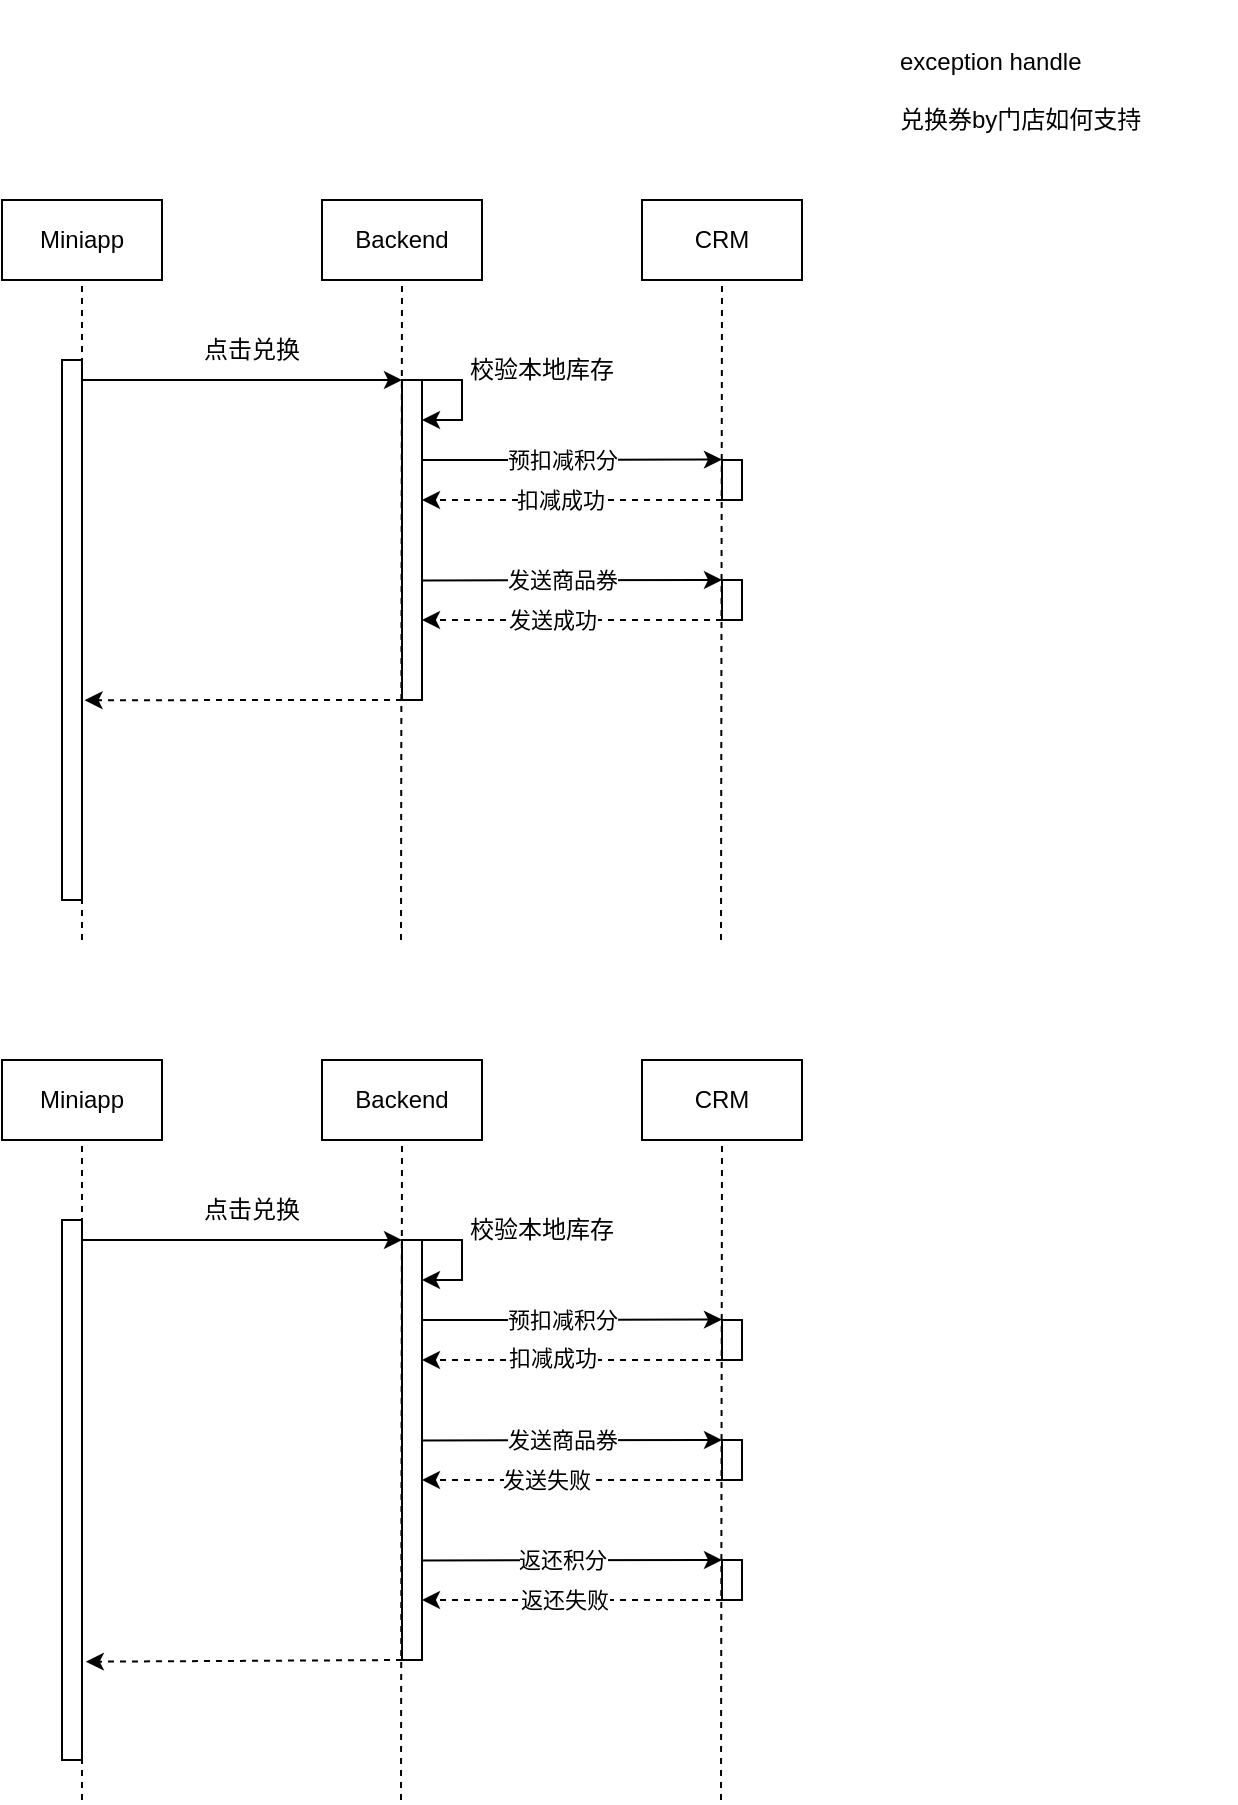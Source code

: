 <mxfile version="20.8.1" type="github">
  <diagram id="LzJClFTWM4UzWtRtTVA4" name="第 1 页">
    <mxGraphModel dx="1027" dy="695" grid="1" gridSize="10" guides="1" tooltips="1" connect="1" arrows="1" fold="1" page="1" pageScale="1" pageWidth="827" pageHeight="1169" math="0" shadow="0">
      <root>
        <mxCell id="0" />
        <mxCell id="1" parent="0" />
        <mxCell id="3CPao6bwDuhFlSuyAFx2-1" value="exception handle&lt;br&gt;&lt;br&gt;兑换券by门店如何支持" style="text;html=1;strokeColor=none;fillColor=none;align=left;verticalAlign=middle;whiteSpace=wrap;rounded=0;" vertex="1" parent="1">
          <mxGeometry x="657" y="40" width="170" height="90" as="geometry" />
        </mxCell>
        <mxCell id="3CPao6bwDuhFlSuyAFx2-2" value="Miniapp" style="rounded=0;whiteSpace=wrap;html=1;" vertex="1" parent="1">
          <mxGeometry x="210" y="140" width="80" height="40" as="geometry" />
        </mxCell>
        <mxCell id="3CPao6bwDuhFlSuyAFx2-3" value="Backend" style="rounded=0;whiteSpace=wrap;html=1;" vertex="1" parent="1">
          <mxGeometry x="370" y="140" width="80" height="40" as="geometry" />
        </mxCell>
        <mxCell id="3CPao6bwDuhFlSuyAFx2-4" value="CRM" style="rounded=0;whiteSpace=wrap;html=1;" vertex="1" parent="1">
          <mxGeometry x="530" y="140" width="80" height="40" as="geometry" />
        </mxCell>
        <mxCell id="3CPao6bwDuhFlSuyAFx2-5" value="" style="endArrow=none;dashed=1;html=1;rounded=0;entryX=0.5;entryY=1;entryDx=0;entryDy=0;" edge="1" target="3CPao6bwDuhFlSuyAFx2-2" parent="1">
          <mxGeometry width="50" height="50" relative="1" as="geometry">
            <mxPoint x="250" y="510" as="sourcePoint" />
            <mxPoint x="260" y="330" as="targetPoint" />
          </mxGeometry>
        </mxCell>
        <mxCell id="3CPao6bwDuhFlSuyAFx2-6" value="" style="endArrow=none;dashed=1;html=1;rounded=0;entryX=0.5;entryY=1;entryDx=0;entryDy=0;" edge="1" target="3CPao6bwDuhFlSuyAFx2-3" parent="1">
          <mxGeometry width="50" height="50" relative="1" as="geometry">
            <mxPoint x="409.5" y="510" as="sourcePoint" />
            <mxPoint x="409.5" y="260" as="targetPoint" />
          </mxGeometry>
        </mxCell>
        <mxCell id="3CPao6bwDuhFlSuyAFx2-7" value="" style="endArrow=none;dashed=1;html=1;rounded=0;entryX=0.5;entryY=1;entryDx=0;entryDy=0;" edge="1" target="3CPao6bwDuhFlSuyAFx2-4" parent="1">
          <mxGeometry width="50" height="50" relative="1" as="geometry">
            <mxPoint x="569.5" y="510" as="sourcePoint" />
            <mxPoint x="569.5" y="260" as="targetPoint" />
          </mxGeometry>
        </mxCell>
        <mxCell id="3CPao6bwDuhFlSuyAFx2-10" value="" style="rounded=0;whiteSpace=wrap;html=1;" vertex="1" parent="1">
          <mxGeometry x="240" y="220" width="10" height="270" as="geometry" />
        </mxCell>
        <mxCell id="3CPao6bwDuhFlSuyAFx2-11" value="点击兑换" style="text;html=1;strokeColor=none;fillColor=none;align=center;verticalAlign=middle;whiteSpace=wrap;rounded=0;" vertex="1" parent="1">
          <mxGeometry x="290" y="200" width="90" height="30" as="geometry" />
        </mxCell>
        <mxCell id="3CPao6bwDuhFlSuyAFx2-13" value="" style="rounded=0;whiteSpace=wrap;html=1;" vertex="1" parent="1">
          <mxGeometry x="570" y="330" width="10" height="20" as="geometry" />
        </mxCell>
        <mxCell id="3CPao6bwDuhFlSuyAFx2-17" value="校验本地库存" style="text;html=1;strokeColor=none;fillColor=none;align=center;verticalAlign=middle;whiteSpace=wrap;rounded=0;" vertex="1" parent="1">
          <mxGeometry x="440" y="210" width="80" height="30" as="geometry" />
        </mxCell>
        <mxCell id="3CPao6bwDuhFlSuyAFx2-21" value="" style="endArrow=classic;html=1;rounded=0;" edge="1" parent="1">
          <mxGeometry width="50" height="50" relative="1" as="geometry">
            <mxPoint x="250" y="230" as="sourcePoint" />
            <mxPoint x="410" y="230" as="targetPoint" />
          </mxGeometry>
        </mxCell>
        <mxCell id="3CPao6bwDuhFlSuyAFx2-22" value="" style="endArrow=classic;html=1;rounded=0;entryX=1.129;entryY=0.63;entryDx=0;entryDy=0;entryPerimeter=0;dashed=1;" edge="1" target="3CPao6bwDuhFlSuyAFx2-10" parent="1">
          <mxGeometry width="50" height="50" relative="1" as="geometry">
            <mxPoint x="410" y="390" as="sourcePoint" />
            <mxPoint x="259.36" y="399.68" as="targetPoint" />
          </mxGeometry>
        </mxCell>
        <mxCell id="3CPao6bwDuhFlSuyAFx2-24" value="" style="rounded=0;whiteSpace=wrap;html=1;" vertex="1" parent="1">
          <mxGeometry x="410" y="230" width="10" height="160" as="geometry" />
        </mxCell>
        <mxCell id="3CPao6bwDuhFlSuyAFx2-27" value="" style="endArrow=classic;html=1;rounded=0;" edge="1" parent="1">
          <mxGeometry width="50" height="50" relative="1" as="geometry">
            <mxPoint x="420" y="230" as="sourcePoint" />
            <mxPoint x="420" y="250" as="targetPoint" />
            <Array as="points">
              <mxPoint x="440" y="230" />
              <mxPoint x="440" y="250" />
            </Array>
          </mxGeometry>
        </mxCell>
        <mxCell id="3CPao6bwDuhFlSuyAFx2-28" value="" style="endArrow=classic;html=1;rounded=0;" edge="1" parent="1">
          <mxGeometry width="50" height="50" relative="1" as="geometry">
            <mxPoint x="420" y="270" as="sourcePoint" />
            <mxPoint x="570" y="269.8" as="targetPoint" />
          </mxGeometry>
        </mxCell>
        <mxCell id="3CPao6bwDuhFlSuyAFx2-32" value="预扣减积分" style="edgeLabel;html=1;align=center;verticalAlign=middle;resizable=0;points=[];" vertex="1" connectable="0" parent="3CPao6bwDuhFlSuyAFx2-28">
          <mxGeometry x="-0.316" relative="1" as="geometry">
            <mxPoint x="18" as="offset" />
          </mxGeometry>
        </mxCell>
        <mxCell id="3CPao6bwDuhFlSuyAFx2-29" value="" style="endArrow=classic;html=1;rounded=0;dashed=1;" edge="1" parent="1">
          <mxGeometry width="50" height="50" relative="1" as="geometry">
            <mxPoint x="570.0" y="290" as="sourcePoint" />
            <mxPoint x="420" y="290" as="targetPoint" />
          </mxGeometry>
        </mxCell>
        <mxCell id="3CPao6bwDuhFlSuyAFx2-63" value="扣减成功" style="edgeLabel;html=1;align=center;verticalAlign=middle;resizable=0;points=[];" vertex="1" connectable="0" parent="3CPao6bwDuhFlSuyAFx2-29">
          <mxGeometry x="0.088" relative="1" as="geometry">
            <mxPoint as="offset" />
          </mxGeometry>
        </mxCell>
        <mxCell id="3CPao6bwDuhFlSuyAFx2-31" value="" style="rounded=0;whiteSpace=wrap;html=1;" vertex="1" parent="1">
          <mxGeometry x="570" y="270" width="10" height="20" as="geometry" />
        </mxCell>
        <mxCell id="3CPao6bwDuhFlSuyAFx2-36" value="" style="endArrow=classic;html=1;rounded=0;" edge="1" parent="1">
          <mxGeometry width="50" height="50" relative="1" as="geometry">
            <mxPoint x="420" y="330.2" as="sourcePoint" />
            <mxPoint x="570" y="330.0" as="targetPoint" />
          </mxGeometry>
        </mxCell>
        <mxCell id="3CPao6bwDuhFlSuyAFx2-37" value="发送商品券" style="edgeLabel;html=1;align=center;verticalAlign=middle;resizable=0;points=[];" vertex="1" connectable="0" parent="3CPao6bwDuhFlSuyAFx2-36">
          <mxGeometry x="-0.316" relative="1" as="geometry">
            <mxPoint x="18" as="offset" />
          </mxGeometry>
        </mxCell>
        <mxCell id="3CPao6bwDuhFlSuyAFx2-38" value="" style="endArrow=classic;html=1;rounded=0;dashed=1;" edge="1" parent="1">
          <mxGeometry width="50" height="50" relative="1" as="geometry">
            <mxPoint x="570" y="350" as="sourcePoint" />
            <mxPoint x="420" y="350" as="targetPoint" />
          </mxGeometry>
        </mxCell>
        <mxCell id="3CPao6bwDuhFlSuyAFx2-64" value="发送成功" style="edgeLabel;html=1;align=center;verticalAlign=middle;resizable=0;points=[];" vertex="1" connectable="0" parent="3CPao6bwDuhFlSuyAFx2-38">
          <mxGeometry x="0.135" y="-4" relative="1" as="geometry">
            <mxPoint y="4" as="offset" />
          </mxGeometry>
        </mxCell>
        <mxCell id="3CPao6bwDuhFlSuyAFx2-41" value="Miniapp" style="rounded=0;whiteSpace=wrap;html=1;" vertex="1" parent="1">
          <mxGeometry x="210" y="570" width="80" height="40" as="geometry" />
        </mxCell>
        <mxCell id="3CPao6bwDuhFlSuyAFx2-42" value="Backend" style="rounded=0;whiteSpace=wrap;html=1;" vertex="1" parent="1">
          <mxGeometry x="370" y="570" width="80" height="40" as="geometry" />
        </mxCell>
        <mxCell id="3CPao6bwDuhFlSuyAFx2-43" value="CRM" style="rounded=0;whiteSpace=wrap;html=1;" vertex="1" parent="1">
          <mxGeometry x="530" y="570" width="80" height="40" as="geometry" />
        </mxCell>
        <mxCell id="3CPao6bwDuhFlSuyAFx2-44" value="" style="endArrow=none;dashed=1;html=1;rounded=0;entryX=0.5;entryY=1;entryDx=0;entryDy=0;" edge="1" parent="1" target="3CPao6bwDuhFlSuyAFx2-41">
          <mxGeometry width="50" height="50" relative="1" as="geometry">
            <mxPoint x="250" y="940" as="sourcePoint" />
            <mxPoint x="260" y="760" as="targetPoint" />
          </mxGeometry>
        </mxCell>
        <mxCell id="3CPao6bwDuhFlSuyAFx2-45" value="" style="endArrow=none;dashed=1;html=1;rounded=0;entryX=0.5;entryY=1;entryDx=0;entryDy=0;" edge="1" parent="1" target="3CPao6bwDuhFlSuyAFx2-42">
          <mxGeometry width="50" height="50" relative="1" as="geometry">
            <mxPoint x="409.5" y="940" as="sourcePoint" />
            <mxPoint x="409.5" y="690" as="targetPoint" />
          </mxGeometry>
        </mxCell>
        <mxCell id="3CPao6bwDuhFlSuyAFx2-46" value="" style="endArrow=none;dashed=1;html=1;rounded=0;entryX=0.5;entryY=1;entryDx=0;entryDy=0;" edge="1" parent="1" target="3CPao6bwDuhFlSuyAFx2-43">
          <mxGeometry width="50" height="50" relative="1" as="geometry">
            <mxPoint x="569.5" y="940" as="sourcePoint" />
            <mxPoint x="569.5" y="690" as="targetPoint" />
          </mxGeometry>
        </mxCell>
        <mxCell id="3CPao6bwDuhFlSuyAFx2-47" value="" style="rounded=0;whiteSpace=wrap;html=1;" vertex="1" parent="1">
          <mxGeometry x="240" y="650" width="10" height="270" as="geometry" />
        </mxCell>
        <mxCell id="3CPao6bwDuhFlSuyAFx2-48" value="点击兑换" style="text;html=1;strokeColor=none;fillColor=none;align=center;verticalAlign=middle;whiteSpace=wrap;rounded=0;" vertex="1" parent="1">
          <mxGeometry x="290" y="630" width="90" height="30" as="geometry" />
        </mxCell>
        <mxCell id="3CPao6bwDuhFlSuyAFx2-49" value="" style="rounded=0;whiteSpace=wrap;html=1;" vertex="1" parent="1">
          <mxGeometry x="570" y="760" width="10" height="20" as="geometry" />
        </mxCell>
        <mxCell id="3CPao6bwDuhFlSuyAFx2-50" value="校验本地库存" style="text;html=1;strokeColor=none;fillColor=none;align=center;verticalAlign=middle;whiteSpace=wrap;rounded=0;" vertex="1" parent="1">
          <mxGeometry x="440" y="640" width="80" height="30" as="geometry" />
        </mxCell>
        <mxCell id="3CPao6bwDuhFlSuyAFx2-51" value="" style="endArrow=classic;html=1;rounded=0;" edge="1" parent="1">
          <mxGeometry width="50" height="50" relative="1" as="geometry">
            <mxPoint x="250" y="660" as="sourcePoint" />
            <mxPoint x="410" y="660" as="targetPoint" />
          </mxGeometry>
        </mxCell>
        <mxCell id="3CPao6bwDuhFlSuyAFx2-52" value="" style="endArrow=classic;html=1;rounded=0;entryX=1.193;entryY=0.818;entryDx=0;entryDy=0;entryPerimeter=0;dashed=1;exitX=0;exitY=1;exitDx=0;exitDy=0;" edge="1" parent="1" target="3CPao6bwDuhFlSuyAFx2-47" source="3CPao6bwDuhFlSuyAFx2-53">
          <mxGeometry width="50" height="50" relative="1" as="geometry">
            <mxPoint x="410" y="820" as="sourcePoint" />
            <mxPoint x="259.36" y="829.68" as="targetPoint" />
          </mxGeometry>
        </mxCell>
        <mxCell id="3CPao6bwDuhFlSuyAFx2-53" value="" style="rounded=0;whiteSpace=wrap;html=1;" vertex="1" parent="1">
          <mxGeometry x="410" y="660" width="10" height="210" as="geometry" />
        </mxCell>
        <mxCell id="3CPao6bwDuhFlSuyAFx2-54" value="" style="endArrow=classic;html=1;rounded=0;" edge="1" parent="1">
          <mxGeometry width="50" height="50" relative="1" as="geometry">
            <mxPoint x="420" y="660" as="sourcePoint" />
            <mxPoint x="420" y="680" as="targetPoint" />
            <Array as="points">
              <mxPoint x="440" y="660" />
              <mxPoint x="440" y="680" />
            </Array>
          </mxGeometry>
        </mxCell>
        <mxCell id="3CPao6bwDuhFlSuyAFx2-55" value="" style="endArrow=classic;html=1;rounded=0;" edge="1" parent="1">
          <mxGeometry width="50" height="50" relative="1" as="geometry">
            <mxPoint x="420" y="700" as="sourcePoint" />
            <mxPoint x="570" y="699.8" as="targetPoint" />
          </mxGeometry>
        </mxCell>
        <mxCell id="3CPao6bwDuhFlSuyAFx2-56" value="预扣减积分" style="edgeLabel;html=1;align=center;verticalAlign=middle;resizable=0;points=[];" vertex="1" connectable="0" parent="3CPao6bwDuhFlSuyAFx2-55">
          <mxGeometry x="-0.316" relative="1" as="geometry">
            <mxPoint x="18" as="offset" />
          </mxGeometry>
        </mxCell>
        <mxCell id="3CPao6bwDuhFlSuyAFx2-57" value="" style="endArrow=classic;html=1;rounded=0;dashed=1;" edge="1" parent="1">
          <mxGeometry width="50" height="50" relative="1" as="geometry">
            <mxPoint x="570" y="720" as="sourcePoint" />
            <mxPoint x="420" y="720" as="targetPoint" />
          </mxGeometry>
        </mxCell>
        <mxCell id="3CPao6bwDuhFlSuyAFx2-65" value="扣减成功" style="edgeLabel;html=1;align=center;verticalAlign=middle;resizable=0;points=[];" vertex="1" connectable="0" parent="3CPao6bwDuhFlSuyAFx2-57">
          <mxGeometry x="0.135" y="-1" relative="1" as="geometry">
            <mxPoint as="offset" />
          </mxGeometry>
        </mxCell>
        <mxCell id="3CPao6bwDuhFlSuyAFx2-58" value="" style="rounded=0;whiteSpace=wrap;html=1;" vertex="1" parent="1">
          <mxGeometry x="570" y="700" width="10" height="20" as="geometry" />
        </mxCell>
        <mxCell id="3CPao6bwDuhFlSuyAFx2-59" value="" style="endArrow=classic;html=1;rounded=0;" edge="1" parent="1">
          <mxGeometry width="50" height="50" relative="1" as="geometry">
            <mxPoint x="420" y="760.2" as="sourcePoint" />
            <mxPoint x="570" y="760" as="targetPoint" />
          </mxGeometry>
        </mxCell>
        <mxCell id="3CPao6bwDuhFlSuyAFx2-60" value="发送商品券" style="edgeLabel;html=1;align=center;verticalAlign=middle;resizable=0;points=[];" vertex="1" connectable="0" parent="3CPao6bwDuhFlSuyAFx2-59">
          <mxGeometry x="-0.316" relative="1" as="geometry">
            <mxPoint x="18" as="offset" />
          </mxGeometry>
        </mxCell>
        <mxCell id="3CPao6bwDuhFlSuyAFx2-61" value="" style="endArrow=classic;html=1;rounded=0;dashed=1;" edge="1" parent="1">
          <mxGeometry width="50" height="50" relative="1" as="geometry">
            <mxPoint x="570" y="780" as="sourcePoint" />
            <mxPoint x="420" y="780" as="targetPoint" />
          </mxGeometry>
        </mxCell>
        <mxCell id="3CPao6bwDuhFlSuyAFx2-66" value="发送失败" style="edgeLabel;html=1;align=center;verticalAlign=middle;resizable=0;points=[];" vertex="1" connectable="0" parent="3CPao6bwDuhFlSuyAFx2-61">
          <mxGeometry x="0.181" relative="1" as="geometry">
            <mxPoint as="offset" />
          </mxGeometry>
        </mxCell>
        <mxCell id="3CPao6bwDuhFlSuyAFx2-67" value="" style="endArrow=classic;html=1;rounded=0;" edge="1" parent="1">
          <mxGeometry width="50" height="50" relative="1" as="geometry">
            <mxPoint x="420" y="820.2" as="sourcePoint" />
            <mxPoint x="570" y="820" as="targetPoint" />
          </mxGeometry>
        </mxCell>
        <mxCell id="3CPao6bwDuhFlSuyAFx2-68" value="返还积分" style="edgeLabel;html=1;align=center;verticalAlign=middle;resizable=0;points=[];" vertex="1" connectable="0" parent="3CPao6bwDuhFlSuyAFx2-67">
          <mxGeometry x="-0.316" relative="1" as="geometry">
            <mxPoint x="18" as="offset" />
          </mxGeometry>
        </mxCell>
        <mxCell id="3CPao6bwDuhFlSuyAFx2-69" value="" style="endArrow=classic;html=1;rounded=0;dashed=1;" edge="1" parent="1">
          <mxGeometry width="50" height="50" relative="1" as="geometry">
            <mxPoint x="570" y="840" as="sourcePoint" />
            <mxPoint x="420" y="840" as="targetPoint" />
          </mxGeometry>
        </mxCell>
        <mxCell id="3CPao6bwDuhFlSuyAFx2-70" value="返还失败" style="edgeLabel;html=1;align=center;verticalAlign=middle;resizable=0;points=[];" vertex="1" connectable="0" parent="3CPao6bwDuhFlSuyAFx2-69">
          <mxGeometry x="0.181" relative="1" as="geometry">
            <mxPoint x="9" as="offset" />
          </mxGeometry>
        </mxCell>
        <mxCell id="3CPao6bwDuhFlSuyAFx2-71" value="" style="rounded=0;whiteSpace=wrap;html=1;" vertex="1" parent="1">
          <mxGeometry x="570" y="820" width="10" height="20" as="geometry" />
        </mxCell>
      </root>
    </mxGraphModel>
  </diagram>
</mxfile>
